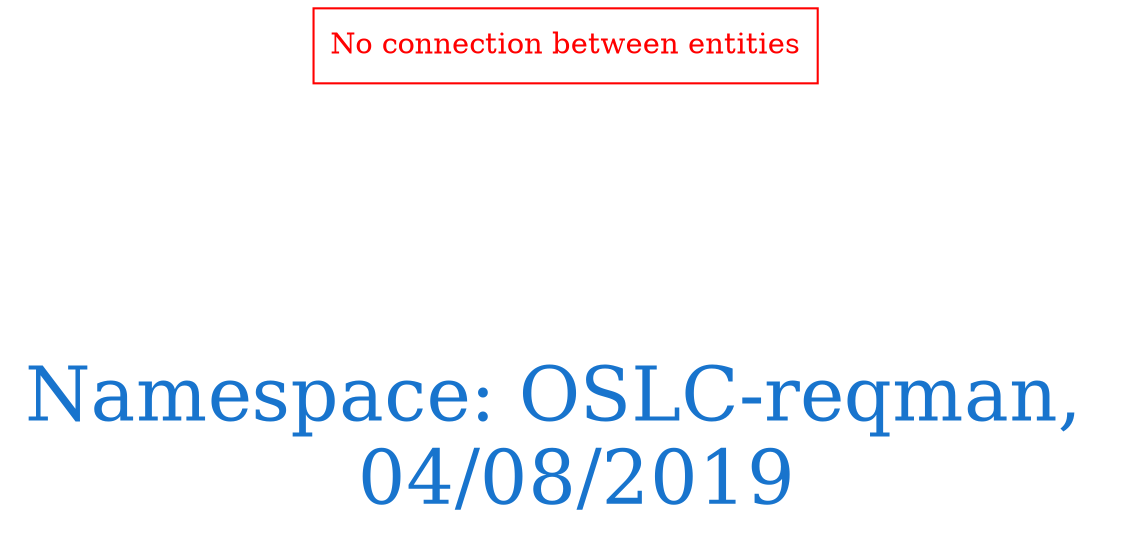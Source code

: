 digraph OGIT_ontology {
 graph [ rankdir= LR,fontsize = 36,
fontcolor= dodgerblue3,label = "\n\n\nNamespace: OSLC-reqman, \n 04/08/2019"];
node[shape=polygon];
edge [  color="gray81"];

"No connection between entities" [fontcolor = "red",color="red", shape="polygon"]
}
